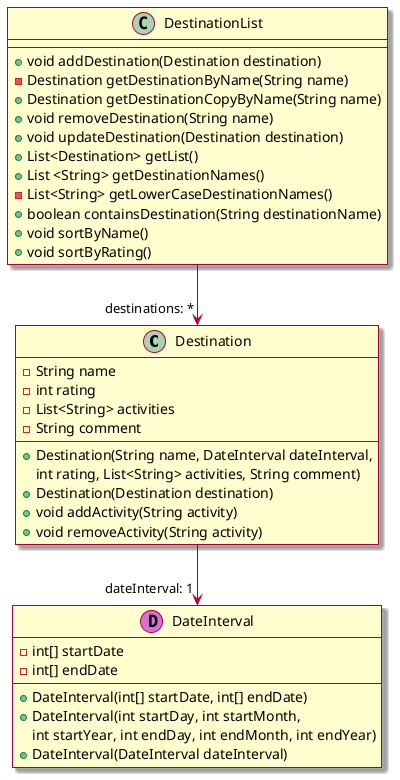 @startuml cdCore
skin rose
skinparam linetype ortho

class Destination {
    - String name
    - int rating
    - List<String> activities
    - String comment

    + Destination(String name, DateInterval dateInterval,
    int rating, List<String> activities, String comment)
    + Destination(Destination destination)
    + void addActivity(String activity)
    + void removeActivity(String activity)
}

class DestinationList {
    + void addDestination(Destination destination)
    - Destination getDestinationByName(String name)
    + Destination getDestinationCopyByName(String name)
    + void removeDestination(String name)
    + void updateDestination(Destination destination)
    + List<Destination> getList()
    + List <String> getDestinationNames()
    - List<String> getLowerCaseDestinationNames()
    + boolean containsDestination(String destinationName)
    + void sortByName()
    + void sortByRating()
}

class DateInterval << (D,orchid) >> {
    - int[] startDate
    - int[] endDate

    + DateInterval(int[] startDate, int[] endDate)
    + DateInterval(int startDay, int startMonth,
    int startYear, int endDay, int endMonth, int endYear)
    + DateInterval(DateInterval dateInterval)
}

DestinationList --> "destinations: *" Destination
Destination --> "dateInterval: 1" DateInterval
@enduml